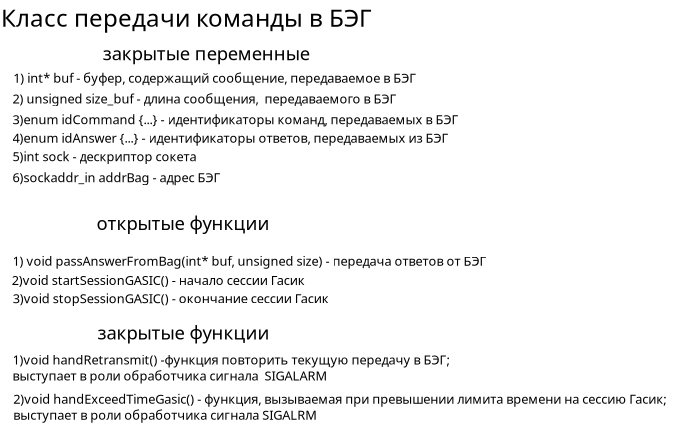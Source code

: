 <?xml version="1.0" encoding="UTF-8"?>
<dia:diagram xmlns:dia="http://www.lysator.liu.se/~alla/dia/">
  <dia:layer name="Background" visible="true" active="true">
    <dia:object type="Standard - Text" version="1" id="O0">
      <dia:attribute name="obj_pos">
        <dia:point val="19.207,-10.789"/>
      </dia:attribute>
      <dia:attribute name="obj_bb">
        <dia:rectangle val="19.189,-11.403;19.207,-10.599"/>
      </dia:attribute>
      <dia:attribute name="text">
        <dia:composite type="text">
          <dia:attribute name="string">
            <dia:string>##</dia:string>
          </dia:attribute>
          <dia:attribute name="font">
            <dia:font family="sans" style="0" name="Helvetica"/>
          </dia:attribute>
          <dia:attribute name="height">
            <dia:real val="0.8"/>
          </dia:attribute>
          <dia:attribute name="pos">
            <dia:point val="19.207,-10.789"/>
          </dia:attribute>
          <dia:attribute name="color">
            <dia:color val="#000000"/>
          </dia:attribute>
          <dia:attribute name="alignment">
            <dia:enum val="0"/>
          </dia:attribute>
        </dia:composite>
      </dia:attribute>
      <dia:attribute name="valign">
        <dia:enum val="3"/>
      </dia:attribute>
    </dia:object>
    <dia:object type="Standard - Text" version="1" id="O1">
      <dia:attribute name="obj_pos">
        <dia:point val="14.354,-12.069"/>
      </dia:attribute>
      <dia:attribute name="obj_bb">
        <dia:rectangle val="14.354,-13.189;34.461,-11.784"/>
      </dia:attribute>
      <dia:attribute name="text">
        <dia:composite type="text">
          <dia:attribute name="string">
            <dia:string>#Класс передачи команды в БЭГ#</dia:string>
          </dia:attribute>
          <dia:attribute name="font">
            <dia:font family="sans" style="0" name="Helvetica"/>
          </dia:attribute>
          <dia:attribute name="height">
            <dia:real val="1.506"/>
          </dia:attribute>
          <dia:attribute name="pos">
            <dia:point val="14.354,-12.069"/>
          </dia:attribute>
          <dia:attribute name="color">
            <dia:color val="#000000"/>
          </dia:attribute>
          <dia:attribute name="alignment">
            <dia:enum val="0"/>
          </dia:attribute>
        </dia:composite>
      </dia:attribute>
      <dia:attribute name="valign">
        <dia:enum val="3"/>
      </dia:attribute>
    </dia:object>
    <dia:object type="Standard - Text" version="1" id="O2">
      <dia:attribute name="obj_pos">
        <dia:point val="19.443,-10.394"/>
      </dia:attribute>
      <dia:attribute name="obj_bb">
        <dia:rectangle val="19.443,-11.278;30.605,-10.123"/>
      </dia:attribute>
      <dia:attribute name="text">
        <dia:composite type="text">
          <dia:attribute name="string">
            <dia:string>#закрытые переменные#</dia:string>
          </dia:attribute>
          <dia:attribute name="font">
            <dia:font family="sans" style="0" name="Helvetica"/>
          </dia:attribute>
          <dia:attribute name="height">
            <dia:real val="1.153"/>
          </dia:attribute>
          <dia:attribute name="pos">
            <dia:point val="19.443,-10.394"/>
          </dia:attribute>
          <dia:attribute name="color">
            <dia:color val="#000000"/>
          </dia:attribute>
          <dia:attribute name="alignment">
            <dia:enum val="0"/>
          </dia:attribute>
        </dia:composite>
      </dia:attribute>
      <dia:attribute name="valign">
        <dia:enum val="3"/>
      </dia:attribute>
    </dia:object>
    <dia:object type="Standard - Text" version="1" id="O3">
      <dia:attribute name="obj_pos">
        <dia:point val="14.97,-9.276"/>
      </dia:attribute>
      <dia:attribute name="obj_bb">
        <dia:rectangle val="14.97,-9.89;37.109,-9.086"/>
      </dia:attribute>
      <dia:attribute name="text">
        <dia:composite type="text">
          <dia:attribute name="string">
            <dia:string>#1) int* buf - буфер, содержащий сообщение, передаваемое в БЭГ#</dia:string>
          </dia:attribute>
          <dia:attribute name="font">
            <dia:font family="sans" style="0" name="Helvetica"/>
          </dia:attribute>
          <dia:attribute name="height">
            <dia:real val="0.8"/>
          </dia:attribute>
          <dia:attribute name="pos">
            <dia:point val="14.97,-9.276"/>
          </dia:attribute>
          <dia:attribute name="color">
            <dia:color val="#000000"/>
          </dia:attribute>
          <dia:attribute name="alignment">
            <dia:enum val="0"/>
          </dia:attribute>
        </dia:composite>
      </dia:attribute>
      <dia:attribute name="valign">
        <dia:enum val="3"/>
      </dia:attribute>
    </dia:object>
    <dia:object type="Standard - Text" version="1" id="O4">
      <dia:attribute name="obj_pos">
        <dia:point val="19.134,-1.912"/>
      </dia:attribute>
      <dia:attribute name="obj_bb">
        <dia:rectangle val="19.134,-2.769;28.552,-1.694"/>
      </dia:attribute>
      <dia:attribute name="text">
        <dia:composite type="text">
          <dia:attribute name="string">
            <dia:string>#открытые функции#</dia:string>
          </dia:attribute>
          <dia:attribute name="font">
            <dia:font family="sans" style="0" name="Helvetica"/>
          </dia:attribute>
          <dia:attribute name="height">
            <dia:real val="1.153"/>
          </dia:attribute>
          <dia:attribute name="pos">
            <dia:point val="19.134,-1.912"/>
          </dia:attribute>
          <dia:attribute name="color">
            <dia:color val="#000000"/>
          </dia:attribute>
          <dia:attribute name="alignment">
            <dia:enum val="0"/>
          </dia:attribute>
        </dia:composite>
      </dia:attribute>
      <dia:attribute name="valign">
        <dia:enum val="3"/>
      </dia:attribute>
    </dia:object>
    <dia:object type="Standard - Text" version="1" id="O5">
      <dia:attribute name="obj_pos">
        <dia:point val="19.173,3.563"/>
      </dia:attribute>
      <dia:attribute name="obj_bb">
        <dia:rectangle val="19.173,2.706;28.543,3.781"/>
      </dia:attribute>
      <dia:attribute name="text">
        <dia:composite type="text">
          <dia:attribute name="string">
            <dia:string>#закрытые функции#</dia:string>
          </dia:attribute>
          <dia:attribute name="font">
            <dia:font family="sans" style="0" name="Helvetica"/>
          </dia:attribute>
          <dia:attribute name="height">
            <dia:real val="1.153"/>
          </dia:attribute>
          <dia:attribute name="pos">
            <dia:point val="19.173,3.563"/>
          </dia:attribute>
          <dia:attribute name="color">
            <dia:color val="#000000"/>
          </dia:attribute>
          <dia:attribute name="alignment">
            <dia:enum val="0"/>
          </dia:attribute>
        </dia:composite>
      </dia:attribute>
      <dia:attribute name="valign">
        <dia:enum val="3"/>
      </dia:attribute>
    </dia:object>
    <dia:object type="Standard - Text" version="1" id="O6">
      <dia:attribute name="obj_pos">
        <dia:point val="14.932,-8.235"/>
      </dia:attribute>
      <dia:attribute name="obj_bb">
        <dia:rectangle val="14.932,-8.849;36.096,-8.045"/>
      </dia:attribute>
      <dia:attribute name="text">
        <dia:composite type="text">
          <dia:attribute name="string">
            <dia:string>#2) unsigned size_buf - длина сообщения,  передаваемого в БЭГ#</dia:string>
          </dia:attribute>
          <dia:attribute name="font">
            <dia:font family="sans" style="0" name="Helvetica"/>
          </dia:attribute>
          <dia:attribute name="height">
            <dia:real val="0.8"/>
          </dia:attribute>
          <dia:attribute name="pos">
            <dia:point val="14.932,-8.235"/>
          </dia:attribute>
          <dia:attribute name="color">
            <dia:color val="#000000"/>
          </dia:attribute>
          <dia:attribute name="alignment">
            <dia:enum val="0"/>
          </dia:attribute>
        </dia:composite>
      </dia:attribute>
      <dia:attribute name="valign">
        <dia:enum val="3"/>
      </dia:attribute>
    </dia:object>
    <dia:object type="Standard - Text" version="1" id="O7">
      <dia:attribute name="obj_pos">
        <dia:point val="14.932,-7.194"/>
      </dia:attribute>
      <dia:attribute name="obj_bb">
        <dia:rectangle val="14.932,-7.789;39.797,-7.041"/>
      </dia:attribute>
      <dia:attribute name="text">
        <dia:composite type="text">
          <dia:attribute name="string">
            <dia:string>#3)enum idCommand {...} - идентификаторы команд, передаваемых в БЭГ#</dia:string>
          </dia:attribute>
          <dia:attribute name="font">
            <dia:font family="sans" style="0" name="Helvetica"/>
          </dia:attribute>
          <dia:attribute name="height">
            <dia:real val="0.8"/>
          </dia:attribute>
          <dia:attribute name="pos">
            <dia:point val="14.932,-7.194"/>
          </dia:attribute>
          <dia:attribute name="color">
            <dia:color val="#000000"/>
          </dia:attribute>
          <dia:attribute name="alignment">
            <dia:enum val="0"/>
          </dia:attribute>
        </dia:composite>
      </dia:attribute>
      <dia:attribute name="valign">
        <dia:enum val="3"/>
      </dia:attribute>
    </dia:object>
    <dia:object type="Standard - Text" version="1" id="O8">
      <dia:attribute name="obj_pos">
        <dia:point val="14.932,-6.269"/>
      </dia:attribute>
      <dia:attribute name="obj_bb">
        <dia:rectangle val="14.932,-6.882;39.423,-6.079"/>
      </dia:attribute>
      <dia:attribute name="text">
        <dia:composite type="text">
          <dia:attribute name="string">
            <dia:string>#4)enum idAnswer {...} - идентификаторы ответов, передаваемых из БЭГ#</dia:string>
          </dia:attribute>
          <dia:attribute name="font">
            <dia:font family="sans" style="0" name="Helvetica"/>
          </dia:attribute>
          <dia:attribute name="height">
            <dia:real val="0.8"/>
          </dia:attribute>
          <dia:attribute name="pos">
            <dia:point val="14.932,-6.269"/>
          </dia:attribute>
          <dia:attribute name="color">
            <dia:color val="#000000"/>
          </dia:attribute>
          <dia:attribute name="alignment">
            <dia:enum val="0"/>
          </dia:attribute>
        </dia:composite>
      </dia:attribute>
      <dia:attribute name="valign">
        <dia:enum val="3"/>
      </dia:attribute>
    </dia:object>
    <dia:object type="Standard - Text" version="1" id="O9">
      <dia:attribute name="obj_pos">
        <dia:point val="14.932,-5.343"/>
      </dia:attribute>
      <dia:attribute name="obj_bb">
        <dia:rectangle val="14.932,-5.938;25.192,-5.191"/>
      </dia:attribute>
      <dia:attribute name="text">
        <dia:composite type="text">
          <dia:attribute name="string">
            <dia:string>#5)int sock - дескриптор сокета#</dia:string>
          </dia:attribute>
          <dia:attribute name="font">
            <dia:font family="sans" style="0" name="Helvetica"/>
          </dia:attribute>
          <dia:attribute name="height">
            <dia:real val="0.8"/>
          </dia:attribute>
          <dia:attribute name="pos">
            <dia:point val="14.932,-5.343"/>
          </dia:attribute>
          <dia:attribute name="color">
            <dia:color val="#000000"/>
          </dia:attribute>
          <dia:attribute name="alignment">
            <dia:enum val="0"/>
          </dia:attribute>
        </dia:composite>
      </dia:attribute>
      <dia:attribute name="valign">
        <dia:enum val="3"/>
      </dia:attribute>
    </dia:object>
    <dia:object type="Standard - Text" version="1" id="O10">
      <dia:attribute name="obj_pos">
        <dia:point val="14.932,-4.302"/>
      </dia:attribute>
      <dia:attribute name="obj_bb">
        <dia:rectangle val="14.932,-4.897;26.417,-4.15"/>
      </dia:attribute>
      <dia:attribute name="text">
        <dia:composite type="text">
          <dia:attribute name="string">
            <dia:string>#6)sockaddr_in addrBag - адрес БЭГ#</dia:string>
          </dia:attribute>
          <dia:attribute name="font">
            <dia:font family="sans" style="0" name="Helvetica"/>
          </dia:attribute>
          <dia:attribute name="height">
            <dia:real val="0.8"/>
          </dia:attribute>
          <dia:attribute name="pos">
            <dia:point val="14.932,-4.302"/>
          </dia:attribute>
          <dia:attribute name="color">
            <dia:color val="#000000"/>
          </dia:attribute>
          <dia:attribute name="alignment">
            <dia:enum val="0"/>
          </dia:attribute>
        </dia:composite>
      </dia:attribute>
      <dia:attribute name="valign">
        <dia:enum val="3"/>
      </dia:attribute>
    </dia:object>
    <dia:object type="Standard - Text" version="1" id="O11">
      <dia:attribute name="obj_pos">
        <dia:point val="14.932,-0.119"/>
      </dia:attribute>
      <dia:attribute name="obj_bb">
        <dia:rectangle val="14.932,-0.714;40.855,0.034"/>
      </dia:attribute>
      <dia:attribute name="text">
        <dia:composite type="text">
          <dia:attribute name="string">
            <dia:string>#1) void passAnswerFromBag(int* buf, unsigned size) - передача ответов от БЭГ#</dia:string>
          </dia:attribute>
          <dia:attribute name="font">
            <dia:font family="sans" style="0" name="Helvetica"/>
          </dia:attribute>
          <dia:attribute name="height">
            <dia:real val="0.8"/>
          </dia:attribute>
          <dia:attribute name="pos">
            <dia:point val="14.932,-0.119"/>
          </dia:attribute>
          <dia:attribute name="color">
            <dia:color val="#000000"/>
          </dia:attribute>
          <dia:attribute name="alignment">
            <dia:enum val="0"/>
          </dia:attribute>
        </dia:composite>
      </dia:attribute>
      <dia:attribute name="valign">
        <dia:enum val="3"/>
      </dia:attribute>
    </dia:object>
    <dia:object type="Standard - Text" version="1" id="O12">
      <dia:attribute name="obj_pos">
        <dia:point val="14.893,0.845"/>
      </dia:attribute>
      <dia:attribute name="obj_bb">
        <dia:rectangle val="14.893,0.25;31.161,0.997"/>
      </dia:attribute>
      <dia:attribute name="text">
        <dia:composite type="text">
          <dia:attribute name="string">
            <dia:string>#2)void startSessionGASIC() - начало сессии Гасик#</dia:string>
          </dia:attribute>
          <dia:attribute name="font">
            <dia:font family="sans" style="0" name="Helvetica"/>
          </dia:attribute>
          <dia:attribute name="height">
            <dia:real val="0.8"/>
          </dia:attribute>
          <dia:attribute name="pos">
            <dia:point val="14.893,0.845"/>
          </dia:attribute>
          <dia:attribute name="color">
            <dia:color val="#000000"/>
          </dia:attribute>
          <dia:attribute name="alignment">
            <dia:enum val="0"/>
          </dia:attribute>
        </dia:composite>
      </dia:attribute>
      <dia:attribute name="valign">
        <dia:enum val="3"/>
      </dia:attribute>
    </dia:object>
    <dia:object type="Standard - Text" version="1" id="O13">
      <dia:attribute name="obj_pos">
        <dia:point val="14.947,1.754"/>
      </dia:attribute>
      <dia:attribute name="obj_bb">
        <dia:rectangle val="14.947,1.14;32.334,1.944"/>
      </dia:attribute>
      <dia:attribute name="text">
        <dia:composite type="text">
          <dia:attribute name="string">
            <dia:string>#3)void stopSessionGASIC() - окончание сессии Гасик#</dia:string>
          </dia:attribute>
          <dia:attribute name="font">
            <dia:font family="sans" style="0" name="Helvetica"/>
          </dia:attribute>
          <dia:attribute name="height">
            <dia:real val="0.8"/>
          </dia:attribute>
          <dia:attribute name="pos">
            <dia:point val="14.947,1.754"/>
          </dia:attribute>
          <dia:attribute name="color">
            <dia:color val="#000000"/>
          </dia:attribute>
          <dia:attribute name="alignment">
            <dia:enum val="0"/>
          </dia:attribute>
        </dia:composite>
      </dia:attribute>
      <dia:attribute name="valign">
        <dia:enum val="3"/>
      </dia:attribute>
    </dia:object>
    <dia:object type="Standard - Text" version="1" id="O14">
      <dia:attribute name="obj_pos">
        <dia:point val="14.932,4.816"/>
      </dia:attribute>
      <dia:attribute name="obj_bb">
        <dia:rectangle val="14.932,4.202;39.058,5.806"/>
      </dia:attribute>
      <dia:attribute name="text">
        <dia:composite type="text">
          <dia:attribute name="string">
            <dia:string>#1)void handRetransmit() -функция повторить текущую передачу в БЭГ; 
выступает в роли обработчика сигнала  SIGALARM#</dia:string>
          </dia:attribute>
          <dia:attribute name="font">
            <dia:font family="sans" style="0" name="Helvetica"/>
          </dia:attribute>
          <dia:attribute name="height">
            <dia:real val="0.8"/>
          </dia:attribute>
          <dia:attribute name="pos">
            <dia:point val="14.932,4.816"/>
          </dia:attribute>
          <dia:attribute name="color">
            <dia:color val="#000000"/>
          </dia:attribute>
          <dia:attribute name="alignment">
            <dia:enum val="0"/>
          </dia:attribute>
        </dia:composite>
      </dia:attribute>
      <dia:attribute name="valign">
        <dia:enum val="3"/>
      </dia:attribute>
    </dia:object>
    <dia:object type="Standard - Text" version="1" id="O15">
      <dia:attribute name="obj_pos">
        <dia:point val="14.969,6.782"/>
      </dia:attribute>
      <dia:attribute name="obj_bb">
        <dia:rectangle val="14.969,6.169;50.85,7.772"/>
      </dia:attribute>
      <dia:attribute name="text">
        <dia:composite type="text">
          <dia:attribute name="string">
            <dia:string>#2)void handExceedTimeGasic() - функция, вызываемая при превышении лимита времени на сессию Гасик;
выступает в роли обработчика сигнала SIGALRM#</dia:string>
          </dia:attribute>
          <dia:attribute name="font">
            <dia:font family="sans" style="0" name="Helvetica"/>
          </dia:attribute>
          <dia:attribute name="height">
            <dia:real val="0.8"/>
          </dia:attribute>
          <dia:attribute name="pos">
            <dia:point val="14.969,6.782"/>
          </dia:attribute>
          <dia:attribute name="color">
            <dia:color val="#000000"/>
          </dia:attribute>
          <dia:attribute name="alignment">
            <dia:enum val="0"/>
          </dia:attribute>
        </dia:composite>
      </dia:attribute>
      <dia:attribute name="valign">
        <dia:enum val="3"/>
      </dia:attribute>
    </dia:object>
  </dia:layer>
</dia:diagram>
